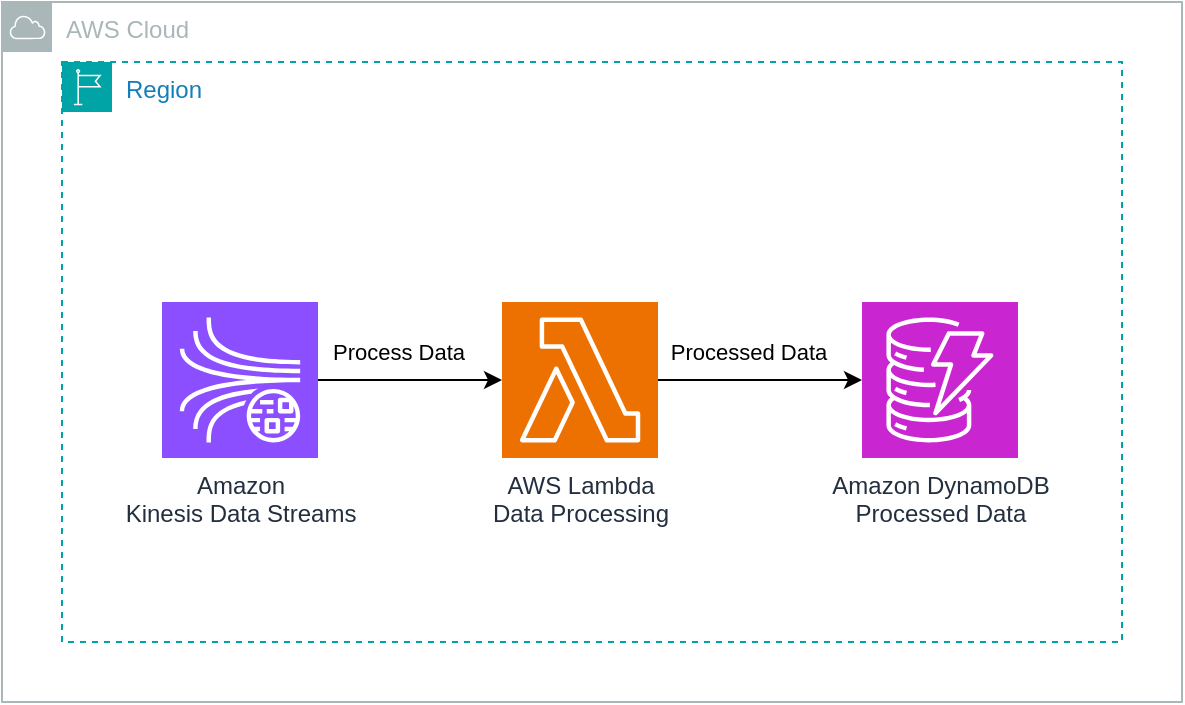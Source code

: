 <mxfile version="21.7.4" type="device">
  <diagram name="Page-1" id="JDd0UdBHSuzTu531sO85">
    <mxGraphModel dx="1434" dy="798" grid="1" gridSize="10" guides="1" tooltips="1" connect="1" arrows="1" fold="1" page="1" pageScale="1" pageWidth="850" pageHeight="1100" math="0" shadow="0">
      <root>
        <mxCell id="0" />
        <mxCell id="1" parent="0" />
        <mxCell id="Zy9PH1DXcxW0B2Q-Vq_a-1" value="AWS Cloud" style="sketch=0;outlineConnect=0;gradientColor=none;html=1;whiteSpace=wrap;fontSize=12;fontStyle=0;shape=mxgraph.aws4.group;grIcon=mxgraph.aws4.group_aws_cloud;strokeColor=#AAB7B8;fillColor=none;verticalAlign=top;align=left;spacingLeft=30;fontColor=#AAB7B8;dashed=0;" parent="1" vertex="1">
          <mxGeometry x="40" y="80" width="590" height="350" as="geometry" />
        </mxCell>
        <mxCell id="Zy9PH1DXcxW0B2Q-Vq_a-2" value="Region" style="points=[[0,0],[0.25,0],[0.5,0],[0.75,0],[1,0],[1,0.25],[1,0.5],[1,0.75],[1,1],[0.75,1],[0.5,1],[0.25,1],[0,1],[0,0.75],[0,0.5],[0,0.25]];outlineConnect=0;gradientColor=none;html=1;whiteSpace=wrap;fontSize=12;fontStyle=0;container=1;pointerEvents=0;collapsible=0;recursiveResize=0;shape=mxgraph.aws4.group;grIcon=mxgraph.aws4.group_region;strokeColor=#00A4A6;fillColor=none;verticalAlign=top;align=left;spacingLeft=30;fontColor=#147EBA;dashed=1;" parent="1" vertex="1">
          <mxGeometry x="70" y="110" width="530" height="290" as="geometry" />
        </mxCell>
        <mxCell id="Zy9PH1DXcxW0B2Q-Vq_a-4" value="Amazon &lt;br&gt;Kinesis Data Streams" style="sketch=0;points=[[0,0,0],[0.25,0,0],[0.5,0,0],[0.75,0,0],[1,0,0],[0,1,0],[0.25,1,0],[0.5,1,0],[0.75,1,0],[1,1,0],[0,0.25,0],[0,0.5,0],[0,0.75,0],[1,0.25,0],[1,0.5,0],[1,0.75,0]];outlineConnect=0;fontColor=#232F3E;fillColor=#8C4FFF;strokeColor=#ffffff;dashed=0;verticalLabelPosition=bottom;verticalAlign=top;align=center;html=1;fontSize=12;fontStyle=0;aspect=fixed;shape=mxgraph.aws4.resourceIcon;resIcon=mxgraph.aws4.kinesis_data_streams;" parent="Zy9PH1DXcxW0B2Q-Vq_a-2" vertex="1">
          <mxGeometry x="50" y="120" width="78" height="78" as="geometry" />
        </mxCell>
        <mxCell id="_fYOedAX_cCvZDUos5oZ-1" style="edgeStyle=orthogonalEdgeStyle;rounded=0;orthogonalLoop=1;jettySize=auto;html=1;" edge="1" parent="Zy9PH1DXcxW0B2Q-Vq_a-2" source="Zy9PH1DXcxW0B2Q-Vq_a-7" target="Zy9PH1DXcxW0B2Q-Vq_a-10">
          <mxGeometry relative="1" as="geometry" />
        </mxCell>
        <mxCell id="_fYOedAX_cCvZDUos5oZ-3" value="Processed Data" style="edgeLabel;html=1;align=center;verticalAlign=middle;resizable=0;points=[];" vertex="1" connectable="0" parent="_fYOedAX_cCvZDUos5oZ-1">
          <mxGeometry x="-0.118" y="1" relative="1" as="geometry">
            <mxPoint y="-13" as="offset" />
          </mxGeometry>
        </mxCell>
        <mxCell id="Zy9PH1DXcxW0B2Q-Vq_a-7" value="AWS Lambda&lt;br&gt;Data Processing" style="sketch=0;points=[[0,0,0],[0.25,0,0],[0.5,0,0],[0.75,0,0],[1,0,0],[0,1,0],[0.25,1,0],[0.5,1,0],[0.75,1,0],[1,1,0],[0,0.25,0],[0,0.5,0],[0,0.75,0],[1,0.25,0],[1,0.5,0],[1,0.75,0]];outlineConnect=0;fontColor=#232F3E;fillColor=#ED7100;strokeColor=#ffffff;dashed=0;verticalLabelPosition=bottom;verticalAlign=top;align=center;html=1;fontSize=12;fontStyle=0;aspect=fixed;shape=mxgraph.aws4.resourceIcon;resIcon=mxgraph.aws4.lambda;" parent="Zy9PH1DXcxW0B2Q-Vq_a-2" vertex="1">
          <mxGeometry x="220" y="120" width="78" height="78" as="geometry" />
        </mxCell>
        <mxCell id="Zy9PH1DXcxW0B2Q-Vq_a-8" style="edgeStyle=orthogonalEdgeStyle;rounded=0;orthogonalLoop=1;jettySize=auto;html=1;entryX=0;entryY=0.5;entryDx=0;entryDy=0;entryPerimeter=0;" parent="Zy9PH1DXcxW0B2Q-Vq_a-2" source="Zy9PH1DXcxW0B2Q-Vq_a-4" target="Zy9PH1DXcxW0B2Q-Vq_a-7" edge="1">
          <mxGeometry relative="1" as="geometry" />
        </mxCell>
        <mxCell id="Zy9PH1DXcxW0B2Q-Vq_a-9" value="Process Data" style="edgeLabel;html=1;align=center;verticalAlign=middle;resizable=0;points=[];" parent="Zy9PH1DXcxW0B2Q-Vq_a-8" vertex="1" connectable="0">
          <mxGeometry x="0.093" y="-2" relative="1" as="geometry">
            <mxPoint x="-11" y="-16" as="offset" />
          </mxGeometry>
        </mxCell>
        <mxCell id="Zy9PH1DXcxW0B2Q-Vq_a-10" value="Amazon DynamoDB&lt;br&gt;Processed Data&lt;br&gt;" style="sketch=0;points=[[0,0,0],[0.25,0,0],[0.5,0,0],[0.75,0,0],[1,0,0],[0,1,0],[0.25,1,0],[0.5,1,0],[0.75,1,0],[1,1,0],[0,0.25,0],[0,0.5,0],[0,0.75,0],[1,0.25,0],[1,0.5,0],[1,0.75,0]];outlineConnect=0;fontColor=#232F3E;fillColor=#C925D1;strokeColor=#ffffff;dashed=0;verticalLabelPosition=bottom;verticalAlign=top;align=center;html=1;fontSize=12;fontStyle=0;aspect=fixed;shape=mxgraph.aws4.resourceIcon;resIcon=mxgraph.aws4.dynamodb;" parent="Zy9PH1DXcxW0B2Q-Vq_a-2" vertex="1">
          <mxGeometry x="400" y="120" width="78" height="78" as="geometry" />
        </mxCell>
      </root>
    </mxGraphModel>
  </diagram>
</mxfile>

